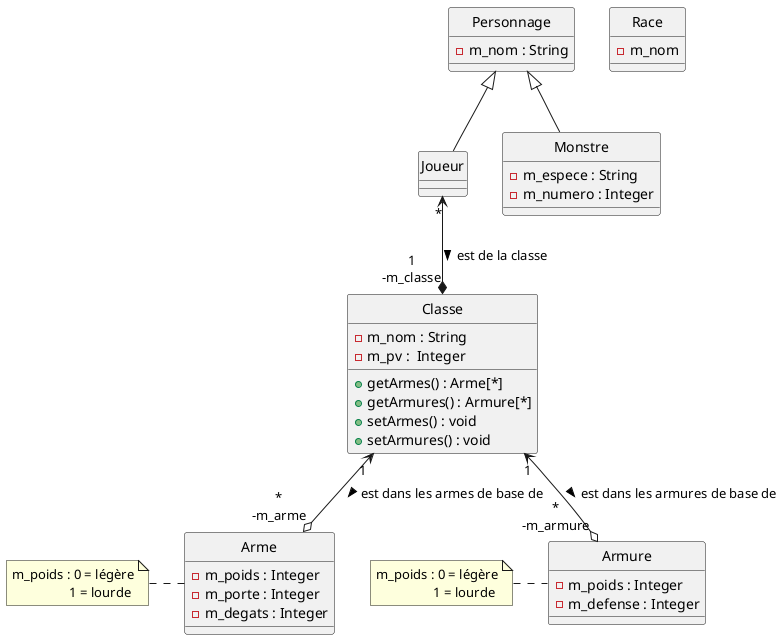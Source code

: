 @startuml
'https://plantuml.com/class-diagram
skinparam style strictuml

class Arme{
    -m_poids : Integer
    -m_porte : Integer
    -m_degats : Integer
}

note left of Arme
m_poids : 0 = légère
                 1 = lourde
end note

class Armure{
    -m_poids : Integer
    -m_defense : Integer
}

note left of Armure
m_poids : 0 = légère
                 1 = lourde
end note

class Personnage{
    -m_nom : String
}

class Joueur{

}

class Monstre {
    -m_espece : String
    -m_numero : Integer

}

class Classe {
    -m_nom : String
    -m_pv :  Integer
    +getArmes() : Arme[*]
    +getArmures() : Armure[*]
    +setArmes() : void
    +setArmures() : void
}

class Race{
    -m_nom
}

Personnage <|-- Joueur
Personnage <|-- Monstre
Joueur "*" <--* "1\n-m_classe" Classe :  est de la classe >
Classe "1" <--o "*\n-m_arme" Arme :  est dans les armes de base de >
Classe "1" <--o "*\n-m_armure" Armure :  est dans les armures de base de >

@enduml